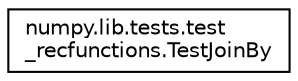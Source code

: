 digraph "Graphical Class Hierarchy"
{
 // LATEX_PDF_SIZE
  edge [fontname="Helvetica",fontsize="10",labelfontname="Helvetica",labelfontsize="10"];
  node [fontname="Helvetica",fontsize="10",shape=record];
  rankdir="LR";
  Node0 [label="numpy.lib.tests.test\l_recfunctions.TestJoinBy",height=0.2,width=0.4,color="black", fillcolor="white", style="filled",URL="$classnumpy_1_1lib_1_1tests_1_1test__recfunctions_1_1TestJoinBy.html",tooltip=" "];
}
